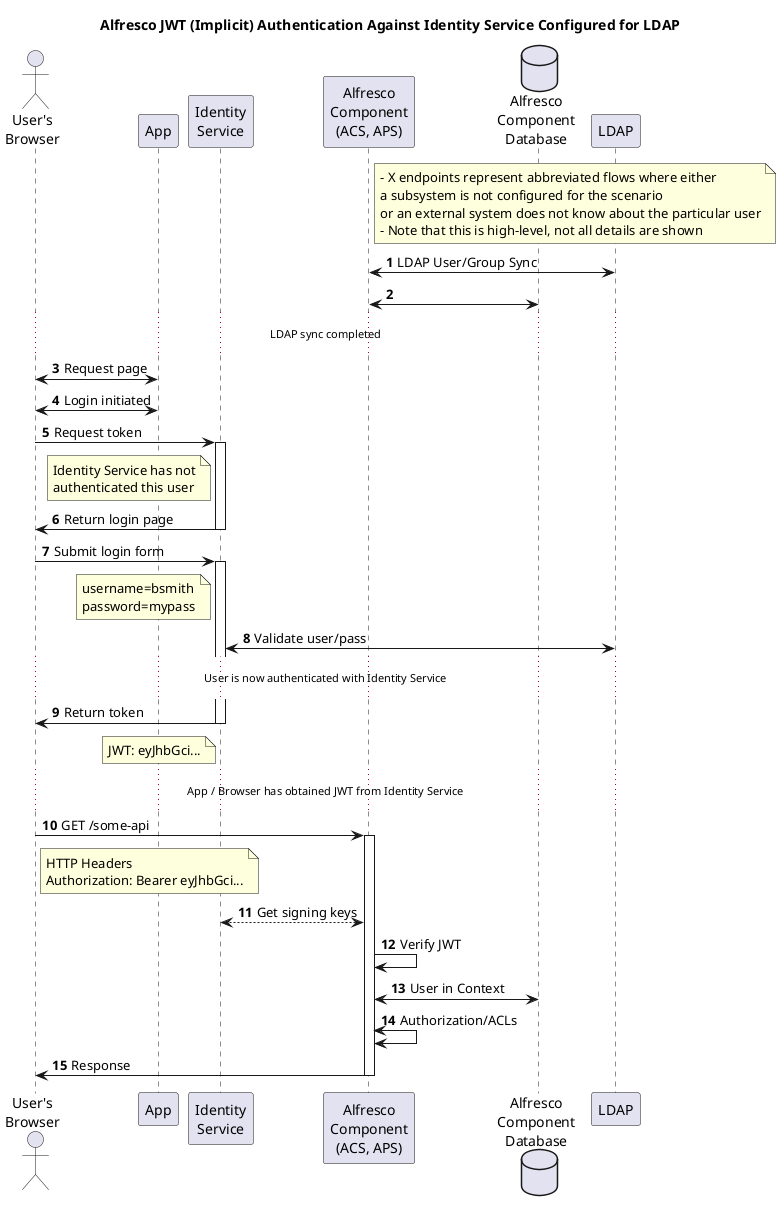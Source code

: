 @startuml
autonumber
Title: Alfresco JWT (Implicit) Authentication Against Identity Service Configured for LDAP

actor "User's\nBrowser" as UB
participant "App" as APP
participant "Identity\nService" as IS
participant "Alfresco\nComponent\n(ACS, APS)" as ALFC
database "Alfresco\nComponent\nDatabase" as ALFCDB
participant "LDAP" as LDAP

note right of ALFC
- X endpoints represent abbreviated flows where either 
a subsystem is not configured for the scenario
or an external system does not know about the particular user
- Note that this is high-level, not all details are shown
end note

ALFC<->LDAP: LDAP User/Group Sync
ALFC<->ALFCDB
... LDAP sync completed ...
UB<->APP: Request page
UB<->APP: Login initiated
UB->IS: Request token
activate IS
note left of IS
Identity Service has not
authenticated this user
end note
IS->UB: Return login page
deactivate IS
UB->IS: Submit login form
activate IS
note left of IS
username=bsmith
password=mypass
end note
IS<->LDAP: Validate user/pass
... User is now authenticated with Identity Service ...
IS->UB: Return token
note left of IS
JWT: eyJhbGci...
end note
deactivate IS
... App / Browser has obtained JWT from Identity Service ...
UB->ALFC: GET /some-api
note right of UB
HTTP Headers
Authorization: Bearer eyJhbGci...
end note
activate ALFC
ALFC<-->IS: Get signing keys
ALFC->ALFC: Verify JWT
ALFC<->ALFCDB: User in Context
ALFC<->ALFC: Authorization/ACLs
ALFC->UB: Response
deactivate ALFC

@enduml
